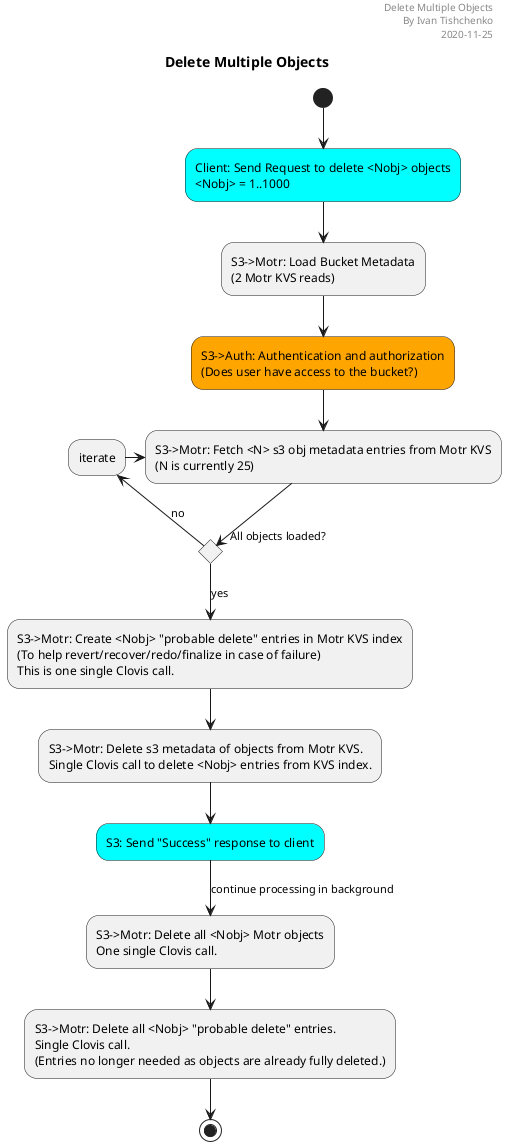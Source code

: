 @startuml

header Delete Multiple Objects\n By Ivan Tishchenko\n 2020-11-25

title Delete Multiple Objects

skinparam activity {
  BackgroundColor<< Client >> Cyan
  BackgroundColor<< Auth >> Orange
}

(*) --> "Client: Send Request to delete <Nobj> objects\n<Nobj> = 1..1000" << Client >>
--> "S3->Motr: Load Bucket Metadata\n(2 Motr KVS reads)"
--> "S3->Auth: Authentication and authorization\n(Does user have access to the bucket?)" << Auth >>
--> S3->Motr: Fetch <N> s3 obj metadata entries from Motr KVS\n(N is currently 25)
if "All objects loaded?" then
 -->[no] iterate
 -> S3->Motr: Fetch <N> s3 obj metadata entries from Motr KVS\n(N is currently 25)
else
 -->[yes] S3->Motr: Create <Nobj> "probable delete" entries in Motr KVS index\n(To help revert/recover/redo/finalize in case of failure)\nThis is one single Clovis call.
 --> S3->Motr: Delete s3 metadata of objects from Motr KVS.\nSingle Clovis call to delete <Nobj> entries from KVS index.
 --> S3: Send "Success" response to client << Client >>
 --> [continue processing in background] S3->Motr: Delete all <Nobj> Motr objects\nOne single Clovis call.
 --> S3->Motr: Delete all <Nobj> "probable delete" entries.\nSingle Clovis call.\n(Entries no longer needed as objects are already fully deleted.)
 --> (*)
endif

@enduml
